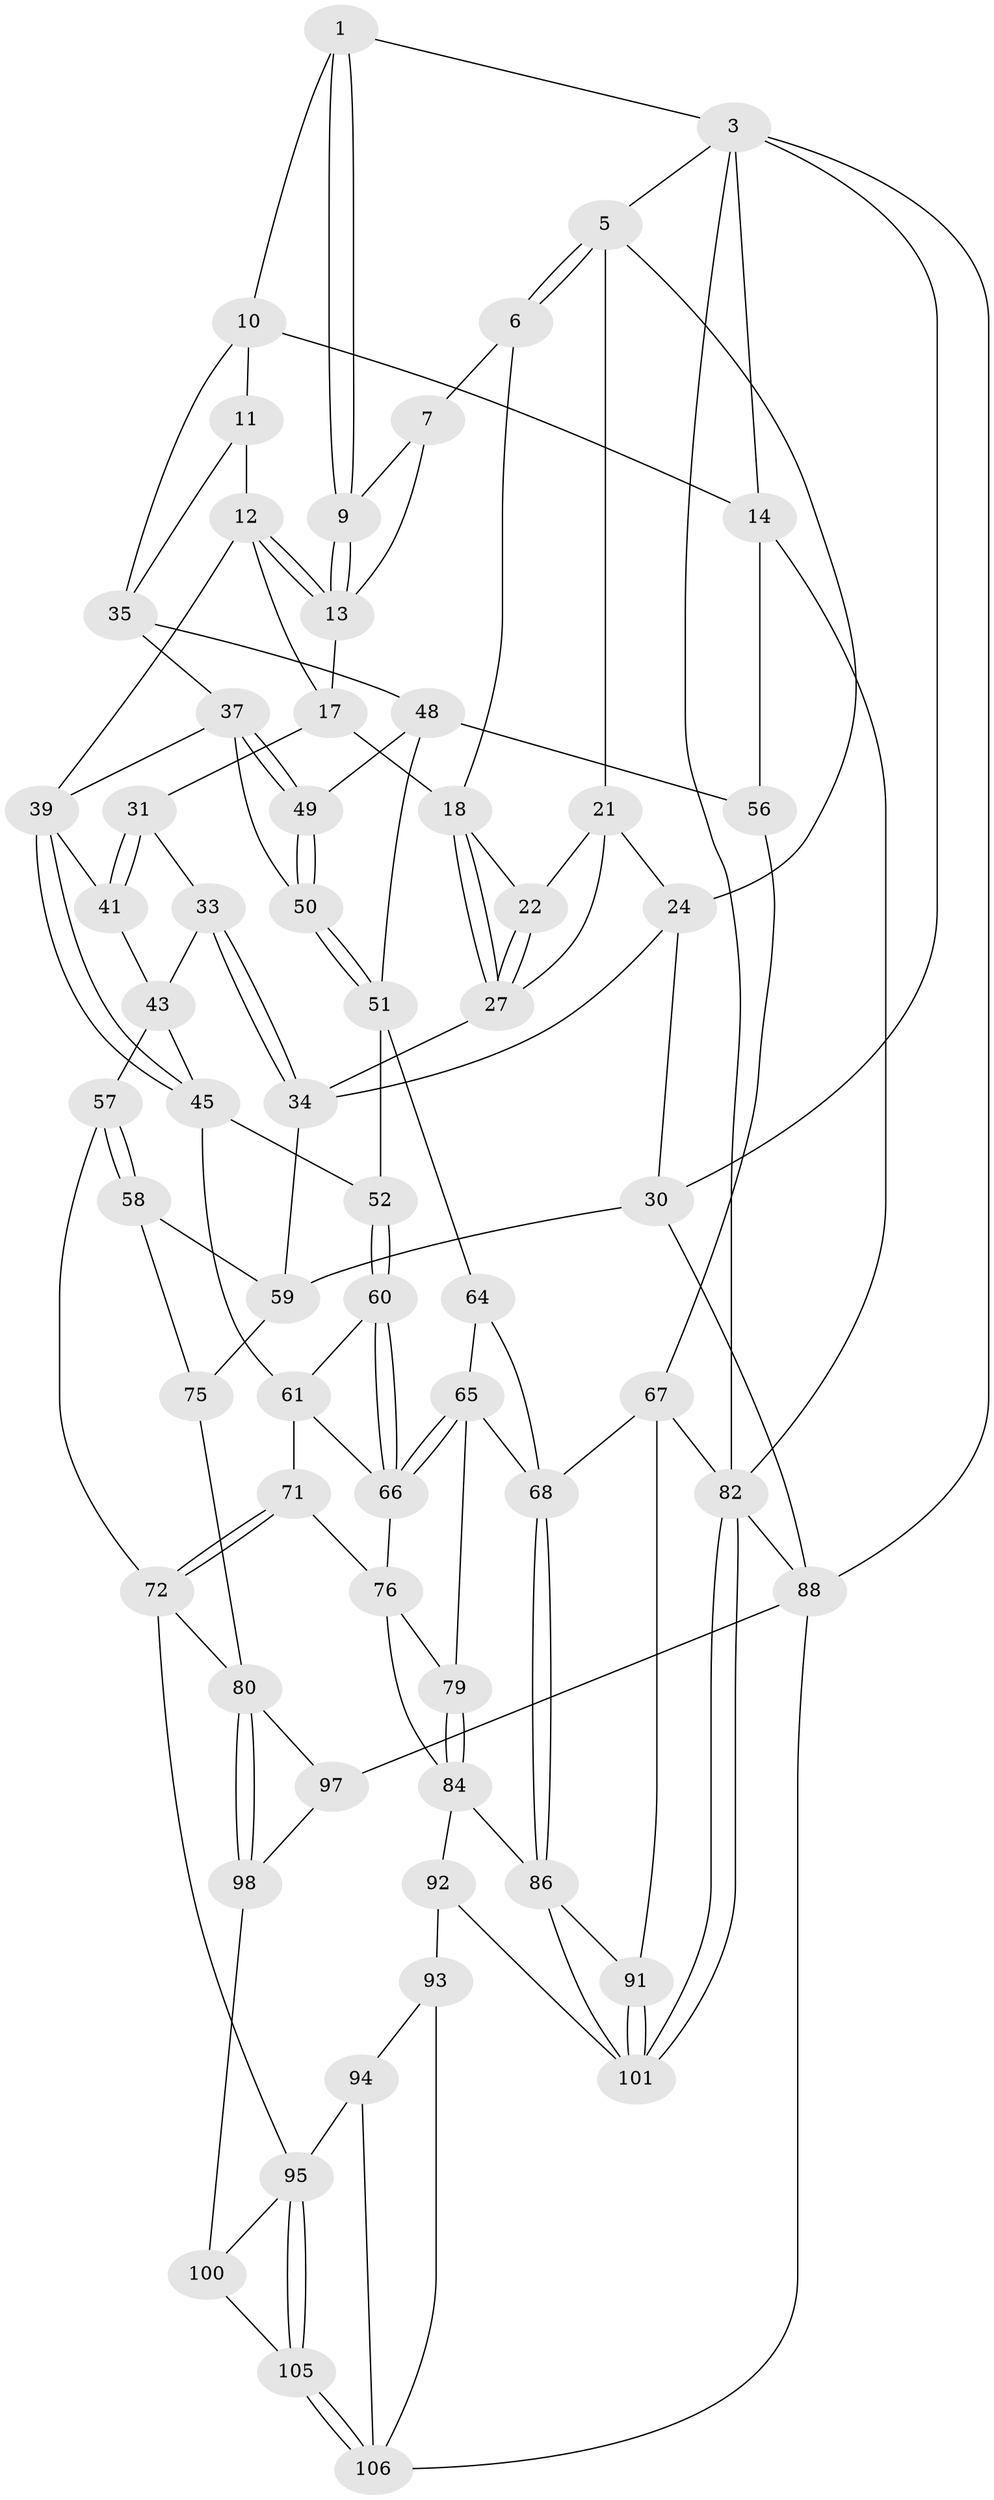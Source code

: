 // Generated by graph-tools (version 1.1) at 2025/24/03/03/25 07:24:32]
// undirected, 64 vertices, 140 edges
graph export_dot {
graph [start="1"]
  node [color=gray90,style=filled];
  1 [pos="+0.6775127676298743+0",super="+2"];
  3 [pos="+1+0",super="+4"];
  5 [pos="+0+0",super="+20"];
  6 [pos="+0.33947165491242015+0"];
  7 [pos="+0.3517408537151633+0",super="+8"];
  9 [pos="+0.6181578670349154+0.08203431816005428"];
  10 [pos="+0.7402402064697404+0.004450486968887222",super="+15"];
  11 [pos="+0.6949964094080225+0.15056094787871732"];
  12 [pos="+0.6701852211136334+0.1552664978469043",super="+25"];
  13 [pos="+0.6257587724832275+0.11717812596793924",super="+16"];
  14 [pos="+1+0.229793117952508",super="+55"];
  17 [pos="+0.4252660941160037+0.1862845719667598",super="+26"];
  18 [pos="+0.4027184084630369+0.18074677646830603",super="+19"];
  21 [pos="+0.13374489641252438+0.13319644876217054",super="+23"];
  22 [pos="+0.21227347758969162+0.1331157452518632"];
  24 [pos="+0.0017512525987200844+0.29555406643365073",super="+29"];
  27 [pos="+0.2808820445793643+0.26210641885997255",super="+28"];
  30 [pos="+0+0.38921753942750176",super="+63"];
  31 [pos="+0.463249432727273+0.24660307141681856",super="+32"];
  33 [pos="+0.2855466251205619+0.4263197585495426"];
  34 [pos="+0.2714864753267329+0.4118674701912896",super="+47"];
  35 [pos="+1+0.2476859816962244",super="+36"];
  37 [pos="+0.7030391853922573+0.38393617424933835",super="+38"];
  39 [pos="+0.6164595144288822+0.3853359138343129",super="+40"];
  41 [pos="+0.5231442612822749+0.3477464356469911",super="+42"];
  43 [pos="+0.332502309659632+0.49849572576887996",super="+44"];
  45 [pos="+0.5963912638756496+0.44120834941773246",super="+46"];
  48 [pos="+0.8949427716479634+0.3895961127178728",super="+53"];
  49 [pos="+0.7910977512008012+0.4037872535343286"];
  50 [pos="+0.7424052053361702+0.5293504572709027"];
  51 [pos="+0.7418195188211495+0.5493728731505085",super="+54"];
  52 [pos="+0.646056335865408+0.5331654828056444"];
  56 [pos="+0.9087960739317013+0.6283377358010629"];
  57 [pos="+0.27072592530107914+0.6397082126991467"];
  58 [pos="+0.10994319239101116+0.6094396236973995"];
  59 [pos="+0.09357977194416624+0.5781371104250191",super="+62"];
  60 [pos="+0.6054592946869772+0.5996126819746462"];
  61 [pos="+0.4315986304650939+0.5363731050395208",super="+70"];
  64 [pos="+0.7401793150740524+0.5936325973063393"];
  65 [pos="+0.6106835872278831+0.6361893841420706",super="+78"];
  66 [pos="+0.607182357149917+0.6262102927167206",super="+74"];
  67 [pos="+0.9059712835830352+0.6339184117361562",super="+90"];
  68 [pos="+0.7534982232457873+0.6780934028299638",super="+69"];
  71 [pos="+0.45209948149505524+0.6776050977747081"];
  72 [pos="+0.3564912472155634+0.7867422700110337",super="+73"];
  75 [pos="+0.06271532289507156+0.6603372077470425"];
  76 [pos="+0.5193070134565448+0.6830540184083311",super="+77"];
  79 [pos="+0.6123661105250157+0.6593261017932162"];
  80 [pos="+0.1497140837230865+0.7749663429053143",super="+81"];
  82 [pos="+1+1",super="+83"];
  84 [pos="+0.6208243860557353+0.8037213347765074",super="+85"];
  86 [pos="+0.7441824370701648+0.7762414267449452",super="+87"];
  88 [pos="+0+0.6963763128124416",super="+89"];
  91 [pos="+0.8773433996382087+0.792094702079763"];
  92 [pos="+0.49499177182788856+0.8363659354448154",super="+104"];
  93 [pos="+0.43675483233814444+0.8558646632486522",super="+107"];
  94 [pos="+0.39954456144377487+0.859303086073615"];
  95 [pos="+0.3956859340261352+0.8559257760006757",super="+96"];
  97 [pos="+0+0.7668231441719938"];
  98 [pos="+0.14279555790395218+0.8153609483618237",super="+99"];
  100 [pos="+0.2760373352220325+0.8720413826640164",super="+103"];
  101 [pos="+0.8220414962587653+1",super="+102"];
  105 [pos="+0.07496033574560204+1"];
  106 [pos="+0+1",super="+108"];
  1 -- 9;
  1 -- 9;
  1 -- 10;
  1 -- 3;
  3 -- 14;
  3 -- 82;
  3 -- 88;
  3 -- 5;
  3 -- 30;
  5 -- 6;
  5 -- 6;
  5 -- 24;
  5 -- 21;
  6 -- 7;
  6 -- 18;
  7 -- 9;
  7 -- 13;
  9 -- 13;
  9 -- 13;
  10 -- 11;
  10 -- 35;
  10 -- 14;
  11 -- 12;
  11 -- 35;
  12 -- 13;
  12 -- 13;
  12 -- 39;
  12 -- 17;
  13 -- 17;
  14 -- 56;
  14 -- 82;
  17 -- 18;
  17 -- 31;
  18 -- 27;
  18 -- 27;
  18 -- 22;
  21 -- 22;
  21 -- 24;
  21 -- 27;
  22 -- 27;
  22 -- 27;
  24 -- 34;
  24 -- 30;
  27 -- 34;
  30 -- 88;
  30 -- 59;
  31 -- 41 [weight=2];
  31 -- 41;
  31 -- 33;
  33 -- 34;
  33 -- 34;
  33 -- 43;
  34 -- 59;
  35 -- 48;
  35 -- 37;
  37 -- 49;
  37 -- 49;
  37 -- 50;
  37 -- 39;
  39 -- 45;
  39 -- 45;
  39 -- 41;
  41 -- 43;
  43 -- 57;
  43 -- 45;
  45 -- 52;
  45 -- 61;
  48 -- 49;
  48 -- 56;
  48 -- 51;
  49 -- 50;
  49 -- 50;
  50 -- 51;
  50 -- 51;
  51 -- 52;
  51 -- 64;
  52 -- 60;
  52 -- 60;
  56 -- 67;
  57 -- 58;
  57 -- 58;
  57 -- 72;
  58 -- 59;
  58 -- 75;
  59 -- 75;
  60 -- 61;
  60 -- 66;
  60 -- 66;
  61 -- 71;
  61 -- 66;
  64 -- 65;
  64 -- 68;
  65 -- 66;
  65 -- 66;
  65 -- 79;
  65 -- 68;
  66 -- 76;
  67 -- 68;
  67 -- 91;
  67 -- 82;
  68 -- 86;
  68 -- 86;
  71 -- 72;
  71 -- 72;
  71 -- 76;
  72 -- 80;
  72 -- 95;
  75 -- 80;
  76 -- 79;
  76 -- 84;
  79 -- 84;
  79 -- 84;
  80 -- 98;
  80 -- 98;
  80 -- 97;
  82 -- 101;
  82 -- 101;
  82 -- 88;
  84 -- 92;
  84 -- 86;
  86 -- 91;
  86 -- 101;
  88 -- 97;
  88 -- 106;
  91 -- 101;
  91 -- 101;
  92 -- 93 [weight=2];
  92 -- 101;
  93 -- 94;
  93 -- 106;
  94 -- 95;
  94 -- 106;
  95 -- 105;
  95 -- 105;
  95 -- 100;
  97 -- 98;
  98 -- 100 [weight=2];
  100 -- 105;
  105 -- 106;
  105 -- 106;
}
